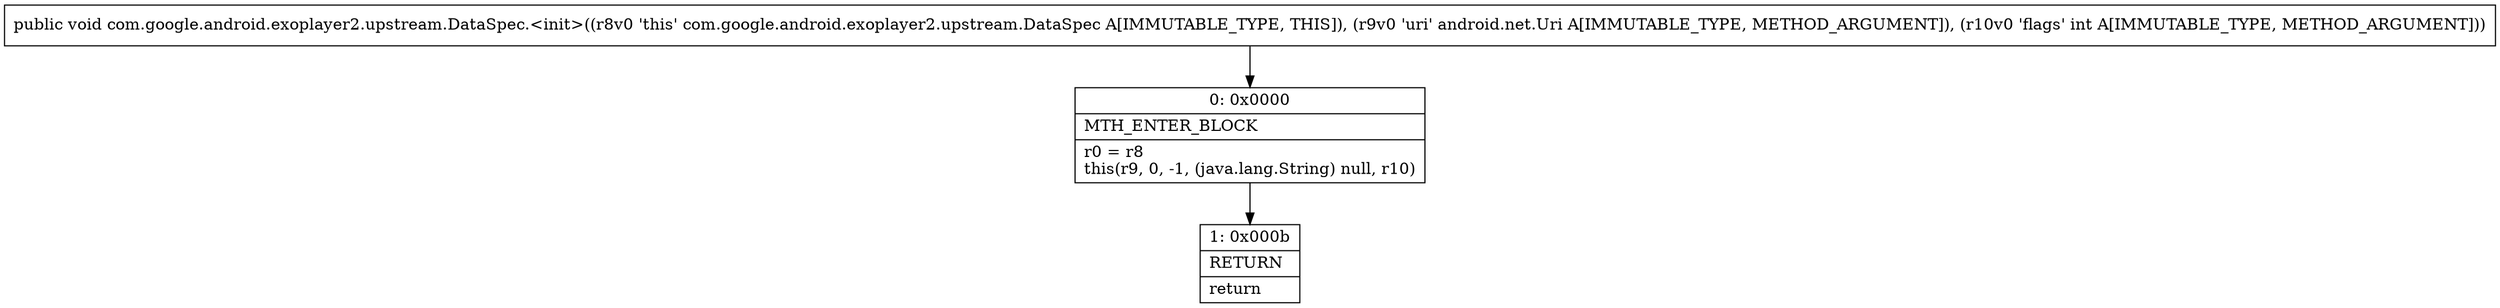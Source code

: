 digraph "CFG forcom.google.android.exoplayer2.upstream.DataSpec.\<init\>(Landroid\/net\/Uri;I)V" {
Node_0 [shape=record,label="{0\:\ 0x0000|MTH_ENTER_BLOCK\l|r0 = r8\lthis(r9, 0, \-1, (java.lang.String) null, r10)\l}"];
Node_1 [shape=record,label="{1\:\ 0x000b|RETURN\l|return\l}"];
MethodNode[shape=record,label="{public void com.google.android.exoplayer2.upstream.DataSpec.\<init\>((r8v0 'this' com.google.android.exoplayer2.upstream.DataSpec A[IMMUTABLE_TYPE, THIS]), (r9v0 'uri' android.net.Uri A[IMMUTABLE_TYPE, METHOD_ARGUMENT]), (r10v0 'flags' int A[IMMUTABLE_TYPE, METHOD_ARGUMENT])) }"];
MethodNode -> Node_0;
Node_0 -> Node_1;
}

